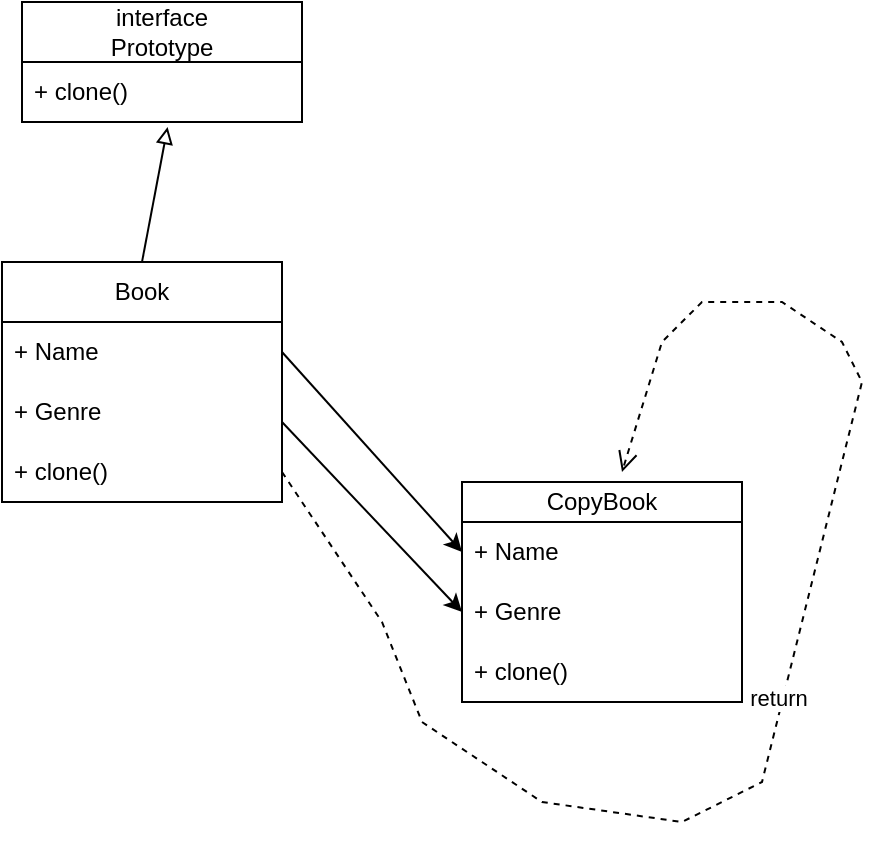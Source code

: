 <mxfile version="20.5.3" type="device"><diagram id="C5RBs43oDa-KdzZeNtuy" name="Page-1"><mxGraphModel dx="914" dy="546" grid="1" gridSize="10" guides="1" tooltips="1" connect="1" arrows="1" fold="1" page="1" pageScale="1" pageWidth="827" pageHeight="1169" math="0" shadow="0"><root><mxCell id="WIyWlLk6GJQsqaUBKTNV-0"/><mxCell id="WIyWlLk6GJQsqaUBKTNV-1" parent="WIyWlLk6GJQsqaUBKTNV-0"/><mxCell id="1NFixGg8jlfKepFuGKsh-0" value="Book" style="swimlane;fontStyle=0;childLayout=stackLayout;horizontal=1;startSize=30;horizontalStack=0;resizeParent=1;resizeParentMax=0;resizeLast=0;collapsible=1;marginBottom=0;whiteSpace=wrap;html=1;" vertex="1" parent="WIyWlLk6GJQsqaUBKTNV-1"><mxGeometry x="140" y="160" width="140" height="120" as="geometry"/></mxCell><mxCell id="1NFixGg8jlfKepFuGKsh-1" value="+ Name" style="text;strokeColor=none;fillColor=none;align=left;verticalAlign=middle;spacingLeft=4;spacingRight=4;overflow=hidden;points=[[0,0.5],[1,0.5]];portConstraint=eastwest;rotatable=0;whiteSpace=wrap;html=1;" vertex="1" parent="1NFixGg8jlfKepFuGKsh-0"><mxGeometry y="30" width="140" height="30" as="geometry"/></mxCell><mxCell id="1NFixGg8jlfKepFuGKsh-2" value="+ Genre" style="text;strokeColor=none;fillColor=none;align=left;verticalAlign=middle;spacingLeft=4;spacingRight=4;overflow=hidden;points=[[0,0.5],[1,0.5]];portConstraint=eastwest;rotatable=0;whiteSpace=wrap;html=1;" vertex="1" parent="1NFixGg8jlfKepFuGKsh-0"><mxGeometry y="60" width="140" height="30" as="geometry"/></mxCell><mxCell id="1NFixGg8jlfKepFuGKsh-3" value="+ clone()" style="text;strokeColor=none;fillColor=none;align=left;verticalAlign=middle;spacingLeft=4;spacingRight=4;overflow=hidden;points=[[0,0.5],[1,0.5]];portConstraint=eastwest;rotatable=0;whiteSpace=wrap;html=1;" vertex="1" parent="1NFixGg8jlfKepFuGKsh-0"><mxGeometry y="90" width="140" height="30" as="geometry"/></mxCell><mxCell id="1NFixGg8jlfKepFuGKsh-4" value="interface&lt;br&gt;Prototype" style="swimlane;fontStyle=0;childLayout=stackLayout;horizontal=1;startSize=30;horizontalStack=0;resizeParent=1;resizeParentMax=0;resizeLast=0;collapsible=1;marginBottom=0;whiteSpace=wrap;html=1;" vertex="1" parent="WIyWlLk6GJQsqaUBKTNV-1"><mxGeometry x="150" y="30" width="140" height="60" as="geometry"/></mxCell><mxCell id="1NFixGg8jlfKepFuGKsh-5" value="+ clone()" style="text;strokeColor=none;fillColor=none;align=left;verticalAlign=middle;spacingLeft=4;spacingRight=4;overflow=hidden;points=[[0,0.5],[1,0.5]];portConstraint=eastwest;rotatable=0;whiteSpace=wrap;html=1;" vertex="1" parent="1NFixGg8jlfKepFuGKsh-4"><mxGeometry y="30" width="140" height="30" as="geometry"/></mxCell><mxCell id="1NFixGg8jlfKepFuGKsh-8" value="" style="endArrow=block;html=1;rounded=0;exitX=0.5;exitY=0;exitDx=0;exitDy=0;entryX=0.52;entryY=1.085;entryDx=0;entryDy=0;entryPerimeter=0;endFill=0;" edge="1" parent="WIyWlLk6GJQsqaUBKTNV-1" source="1NFixGg8jlfKepFuGKsh-0" target="1NFixGg8jlfKepFuGKsh-5"><mxGeometry width="50" height="50" relative="1" as="geometry"><mxPoint x="360" y="220" as="sourcePoint"/><mxPoint x="410" y="170" as="targetPoint"/></mxGeometry></mxCell><mxCell id="1NFixGg8jlfKepFuGKsh-9" value="CopyBook" style="swimlane;fontStyle=0;childLayout=stackLayout;horizontal=1;startSize=20;horizontalStack=0;resizeParent=1;resizeParentMax=0;resizeLast=0;collapsible=1;marginBottom=0;whiteSpace=wrap;html=1;" vertex="1" parent="WIyWlLk6GJQsqaUBKTNV-1"><mxGeometry x="370" y="270" width="140" height="110" as="geometry"/></mxCell><mxCell id="1NFixGg8jlfKepFuGKsh-10" value="+ Name" style="text;strokeColor=none;fillColor=none;align=left;verticalAlign=middle;spacingLeft=4;spacingRight=4;overflow=hidden;points=[[0,0.5],[1,0.5]];portConstraint=eastwest;rotatable=0;whiteSpace=wrap;html=1;" vertex="1" parent="1NFixGg8jlfKepFuGKsh-9"><mxGeometry y="20" width="140" height="30" as="geometry"/></mxCell><mxCell id="1NFixGg8jlfKepFuGKsh-11" value="+ Genre" style="text;strokeColor=none;fillColor=none;align=left;verticalAlign=middle;spacingLeft=4;spacingRight=4;overflow=hidden;points=[[0,0.5],[1,0.5]];portConstraint=eastwest;rotatable=0;whiteSpace=wrap;html=1;" vertex="1" parent="1NFixGg8jlfKepFuGKsh-9"><mxGeometry y="50" width="140" height="30" as="geometry"/></mxCell><mxCell id="1NFixGg8jlfKepFuGKsh-12" value="+ clone()" style="text;strokeColor=none;fillColor=none;align=left;verticalAlign=middle;spacingLeft=4;spacingRight=4;overflow=hidden;points=[[0,0.5],[1,0.5]];portConstraint=eastwest;rotatable=0;whiteSpace=wrap;html=1;" vertex="1" parent="1NFixGg8jlfKepFuGKsh-9"><mxGeometry y="80" width="140" height="30" as="geometry"/></mxCell><mxCell id="1NFixGg8jlfKepFuGKsh-13" value="" style="endArrow=classic;html=1;rounded=0;exitX=1;exitY=0.5;exitDx=0;exitDy=0;entryX=0;entryY=0.5;entryDx=0;entryDy=0;" edge="1" parent="WIyWlLk6GJQsqaUBKTNV-1" source="1NFixGg8jlfKepFuGKsh-1" target="1NFixGg8jlfKepFuGKsh-10"><mxGeometry width="50" height="50" relative="1" as="geometry"><mxPoint x="500" y="340" as="sourcePoint"/><mxPoint x="550" y="290" as="targetPoint"/></mxGeometry></mxCell><mxCell id="1NFixGg8jlfKepFuGKsh-14" value="" style="endArrow=classic;html=1;rounded=0;exitX=1;exitY=0.5;exitDx=0;exitDy=0;entryX=0;entryY=0.5;entryDx=0;entryDy=0;" edge="1" parent="WIyWlLk6GJQsqaUBKTNV-1" target="1NFixGg8jlfKepFuGKsh-11"><mxGeometry width="50" height="50" relative="1" as="geometry"><mxPoint x="280" y="240" as="sourcePoint"/><mxPoint x="370" y="340" as="targetPoint"/></mxGeometry></mxCell><mxCell id="1NFixGg8jlfKepFuGKsh-16" value="return" style="html=1;verticalAlign=bottom;endArrow=open;dashed=1;endSize=8;rounded=0;exitX=1;exitY=0.5;exitDx=0;exitDy=0;" edge="1" parent="WIyWlLk6GJQsqaUBKTNV-1" source="1NFixGg8jlfKepFuGKsh-3"><mxGeometry relative="1" as="geometry"><mxPoint x="570" y="320" as="sourcePoint"/><mxPoint x="450" y="265" as="targetPoint"/><Array as="points"><mxPoint x="330" y="340"/><mxPoint x="350" y="390"/><mxPoint x="380" y="410"/><mxPoint x="410" y="430"/><mxPoint x="480" y="440"/><mxPoint x="520" y="420"/><mxPoint x="570" y="220"/><mxPoint x="560" y="200"/><mxPoint x="530" y="180"/><mxPoint x="490" y="180"/><mxPoint x="470" y="200"/></Array></mxGeometry></mxCell></root></mxGraphModel></diagram></mxfile>